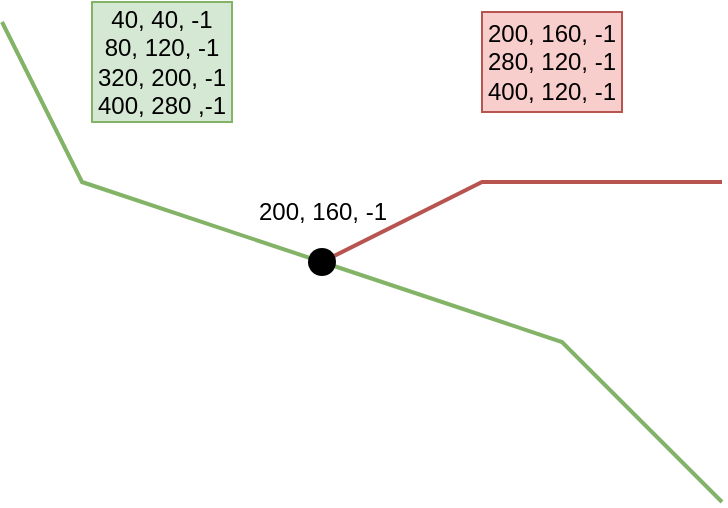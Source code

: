 <mxfile version="28.1.1">
  <diagram name="Pagina-1" id="XyLt8yPu_4KrSEdIy-4h">
    <mxGraphModel dx="1028" dy="728" grid="1" gridSize="10" guides="1" tooltips="1" connect="1" arrows="1" fold="1" page="1" pageScale="1" pageWidth="827" pageHeight="1169" math="0" shadow="0">
      <root>
        <mxCell id="0" />
        <mxCell id="1" parent="0" />
        <mxCell id="hRxUoRXEV3TkDliLoRJU-1" value="" style="endArrow=none;html=1;rounded=0;fillColor=#d5e8d4;strokeColor=#82b366;strokeWidth=2;" parent="1" edge="1">
          <mxGeometry width="50" height="50" relative="1" as="geometry">
            <mxPoint x="400" y="280" as="sourcePoint" />
            <mxPoint x="40" y="40" as="targetPoint" />
            <Array as="points">
              <mxPoint x="320" y="200" />
              <mxPoint x="200" y="160" />
              <mxPoint x="80" y="120" />
            </Array>
          </mxGeometry>
        </mxCell>
        <mxCell id="hRxUoRXEV3TkDliLoRJU-2" value="" style="endArrow=none;html=1;rounded=0;fillColor=#f8cecc;strokeColor=#b85450;strokeWidth=2;" parent="1" edge="1">
          <mxGeometry width="50" height="50" relative="1" as="geometry">
            <mxPoint x="200" y="160" as="sourcePoint" />
            <mxPoint x="400" y="120" as="targetPoint" />
            <Array as="points">
              <mxPoint x="280" y="120" />
            </Array>
          </mxGeometry>
        </mxCell>
        <mxCell id="hRxUoRXEV3TkDliLoRJU-5" value="" style="shape=waypoint;sketch=0;fillStyle=solid;size=6;pointerEvents=1;points=[];fillColor=none;resizable=0;rotatable=0;perimeter=centerPerimeter;snapToPoint=1;strokeWidth=5;" parent="1" vertex="1">
          <mxGeometry x="190" y="150" width="20" height="20" as="geometry" />
        </mxCell>
        <mxCell id="hRxUoRXEV3TkDliLoRJU-7" value="40, 40, -1&lt;div&gt;80, 120, -1&lt;/div&gt;&lt;div&gt;320, 200, -1&lt;/div&gt;&lt;div&gt;400, 280 ,-1&lt;/div&gt;" style="rounded=0;whiteSpace=wrap;html=1;fillColor=#d5e8d4;strokeColor=#82b366;" parent="1" vertex="1">
          <mxGeometry x="85" y="30" width="70" height="60" as="geometry" />
        </mxCell>
        <mxCell id="hRxUoRXEV3TkDliLoRJU-8" value="&lt;div&gt;&lt;span style=&quot;background-color: transparent; color: light-dark(rgb(0, 0, 0), rgb(255, 255, 255));&quot;&gt;200, 160, -1&lt;/span&gt;&lt;/div&gt;&lt;div&gt;&lt;div&gt;280, 120, -1&lt;/div&gt;&lt;div&gt;400, 120, -1&lt;/div&gt;&lt;/div&gt;" style="rounded=0;whiteSpace=wrap;html=1;fillColor=#f8cecc;strokeColor=#b85450;" parent="1" vertex="1">
          <mxGeometry x="280" y="35" width="70" height="50" as="geometry" />
        </mxCell>
        <mxCell id="hRxUoRXEV3TkDliLoRJU-10" value="200, 160, -1" style="text;html=1;align=center;verticalAlign=middle;resizable=0;points=[];autosize=1;strokeColor=none;fillColor=none;" parent="1" vertex="1">
          <mxGeometry x="155" y="120" width="90" height="30" as="geometry" />
        </mxCell>
      </root>
    </mxGraphModel>
  </diagram>
</mxfile>
